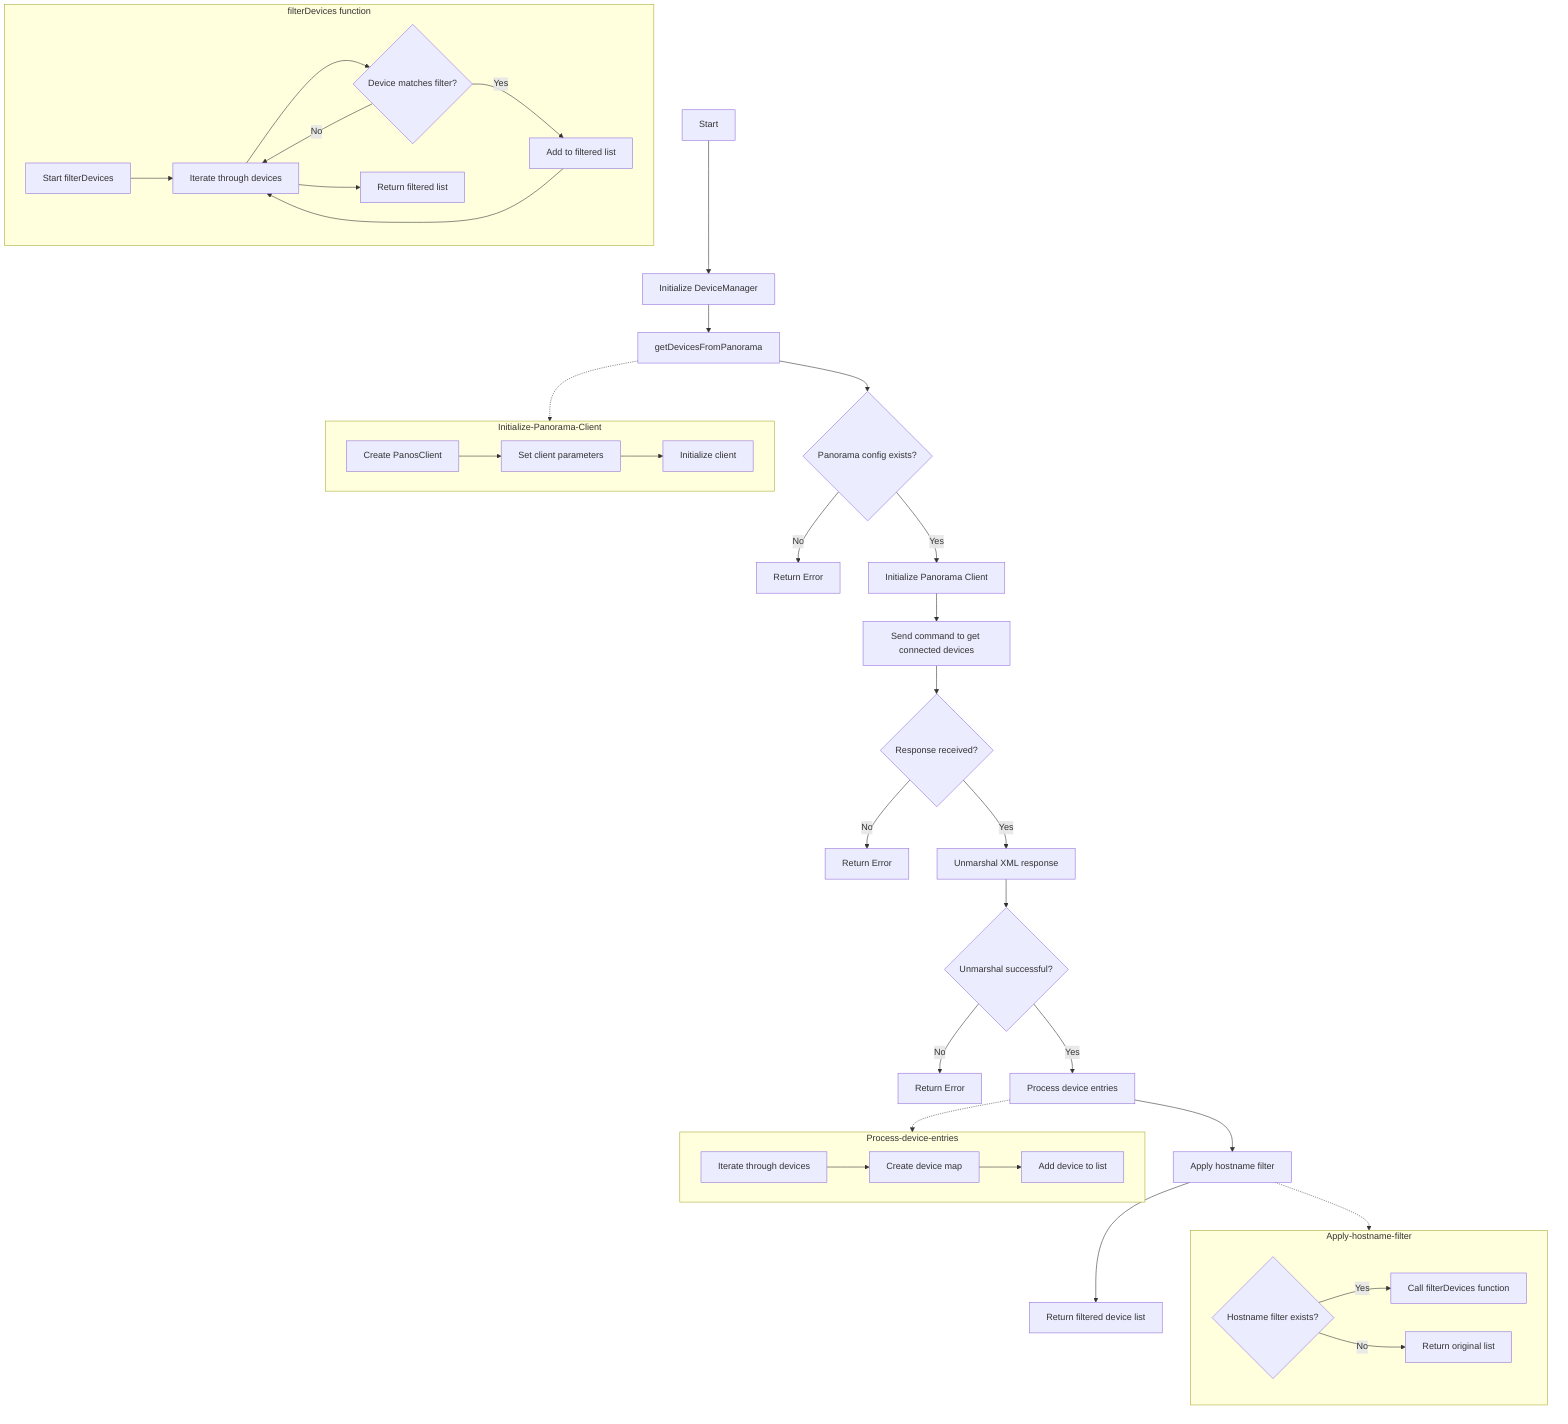 flowchart TD
    A[Start] --> B[Initialize DeviceManager]
    B --> C[getDevicesFromPanorama]
    C --> D{Panorama config exists?}
    D -->|No| E[Return Error]
    D -->|Yes| F[Initialize Panorama Client]
    F --> G[Send command to get connected devices]
    G --> H{Response received?}
    H -->|No| I[Return Error]
    H -->|Yes| J[Unmarshal XML response]
    J --> K{Unmarshal successful?}
    K -->|No| L[Return Error]
    K -->|Yes| M[Process device entries]
    M --> N[Apply hostname filter]
    N --> O[Return filtered device list]

    subgraph Initialize-Panorama-Client
        F1[Create PanosClient]
        F2[Set client parameters]
        F3[Initialize client]
        F1 --> F2 --> F3
    end

    subgraph Process-device-entries
        M1[Iterate through devices]
        M2[Create device map]
        M3[Add device to list]
        M1 --> M2 --> M3
    end

    subgraph Apply-hostname-filter
        N1{Hostname filter exists?}
        N2[Call filterDevices function]
        N3[Return original list]
        N1 -->|Yes| N2
        N1 -->|No| N3
    end

    subgraph filterDevices function
        P[Start filterDevices]
        Q[Iterate through devices]
        R{Device matches filter?}
        S[Add to filtered list]
        T[Return filtered list]
        P --> Q --> R
        R -->|Yes| S --> Q
        R -->|No| Q
        Q --> T
    end

    C -.-> Initialize-Panorama-Client
    M -.-> Process-device-entries
    N -.-> Apply-hostname-filter
